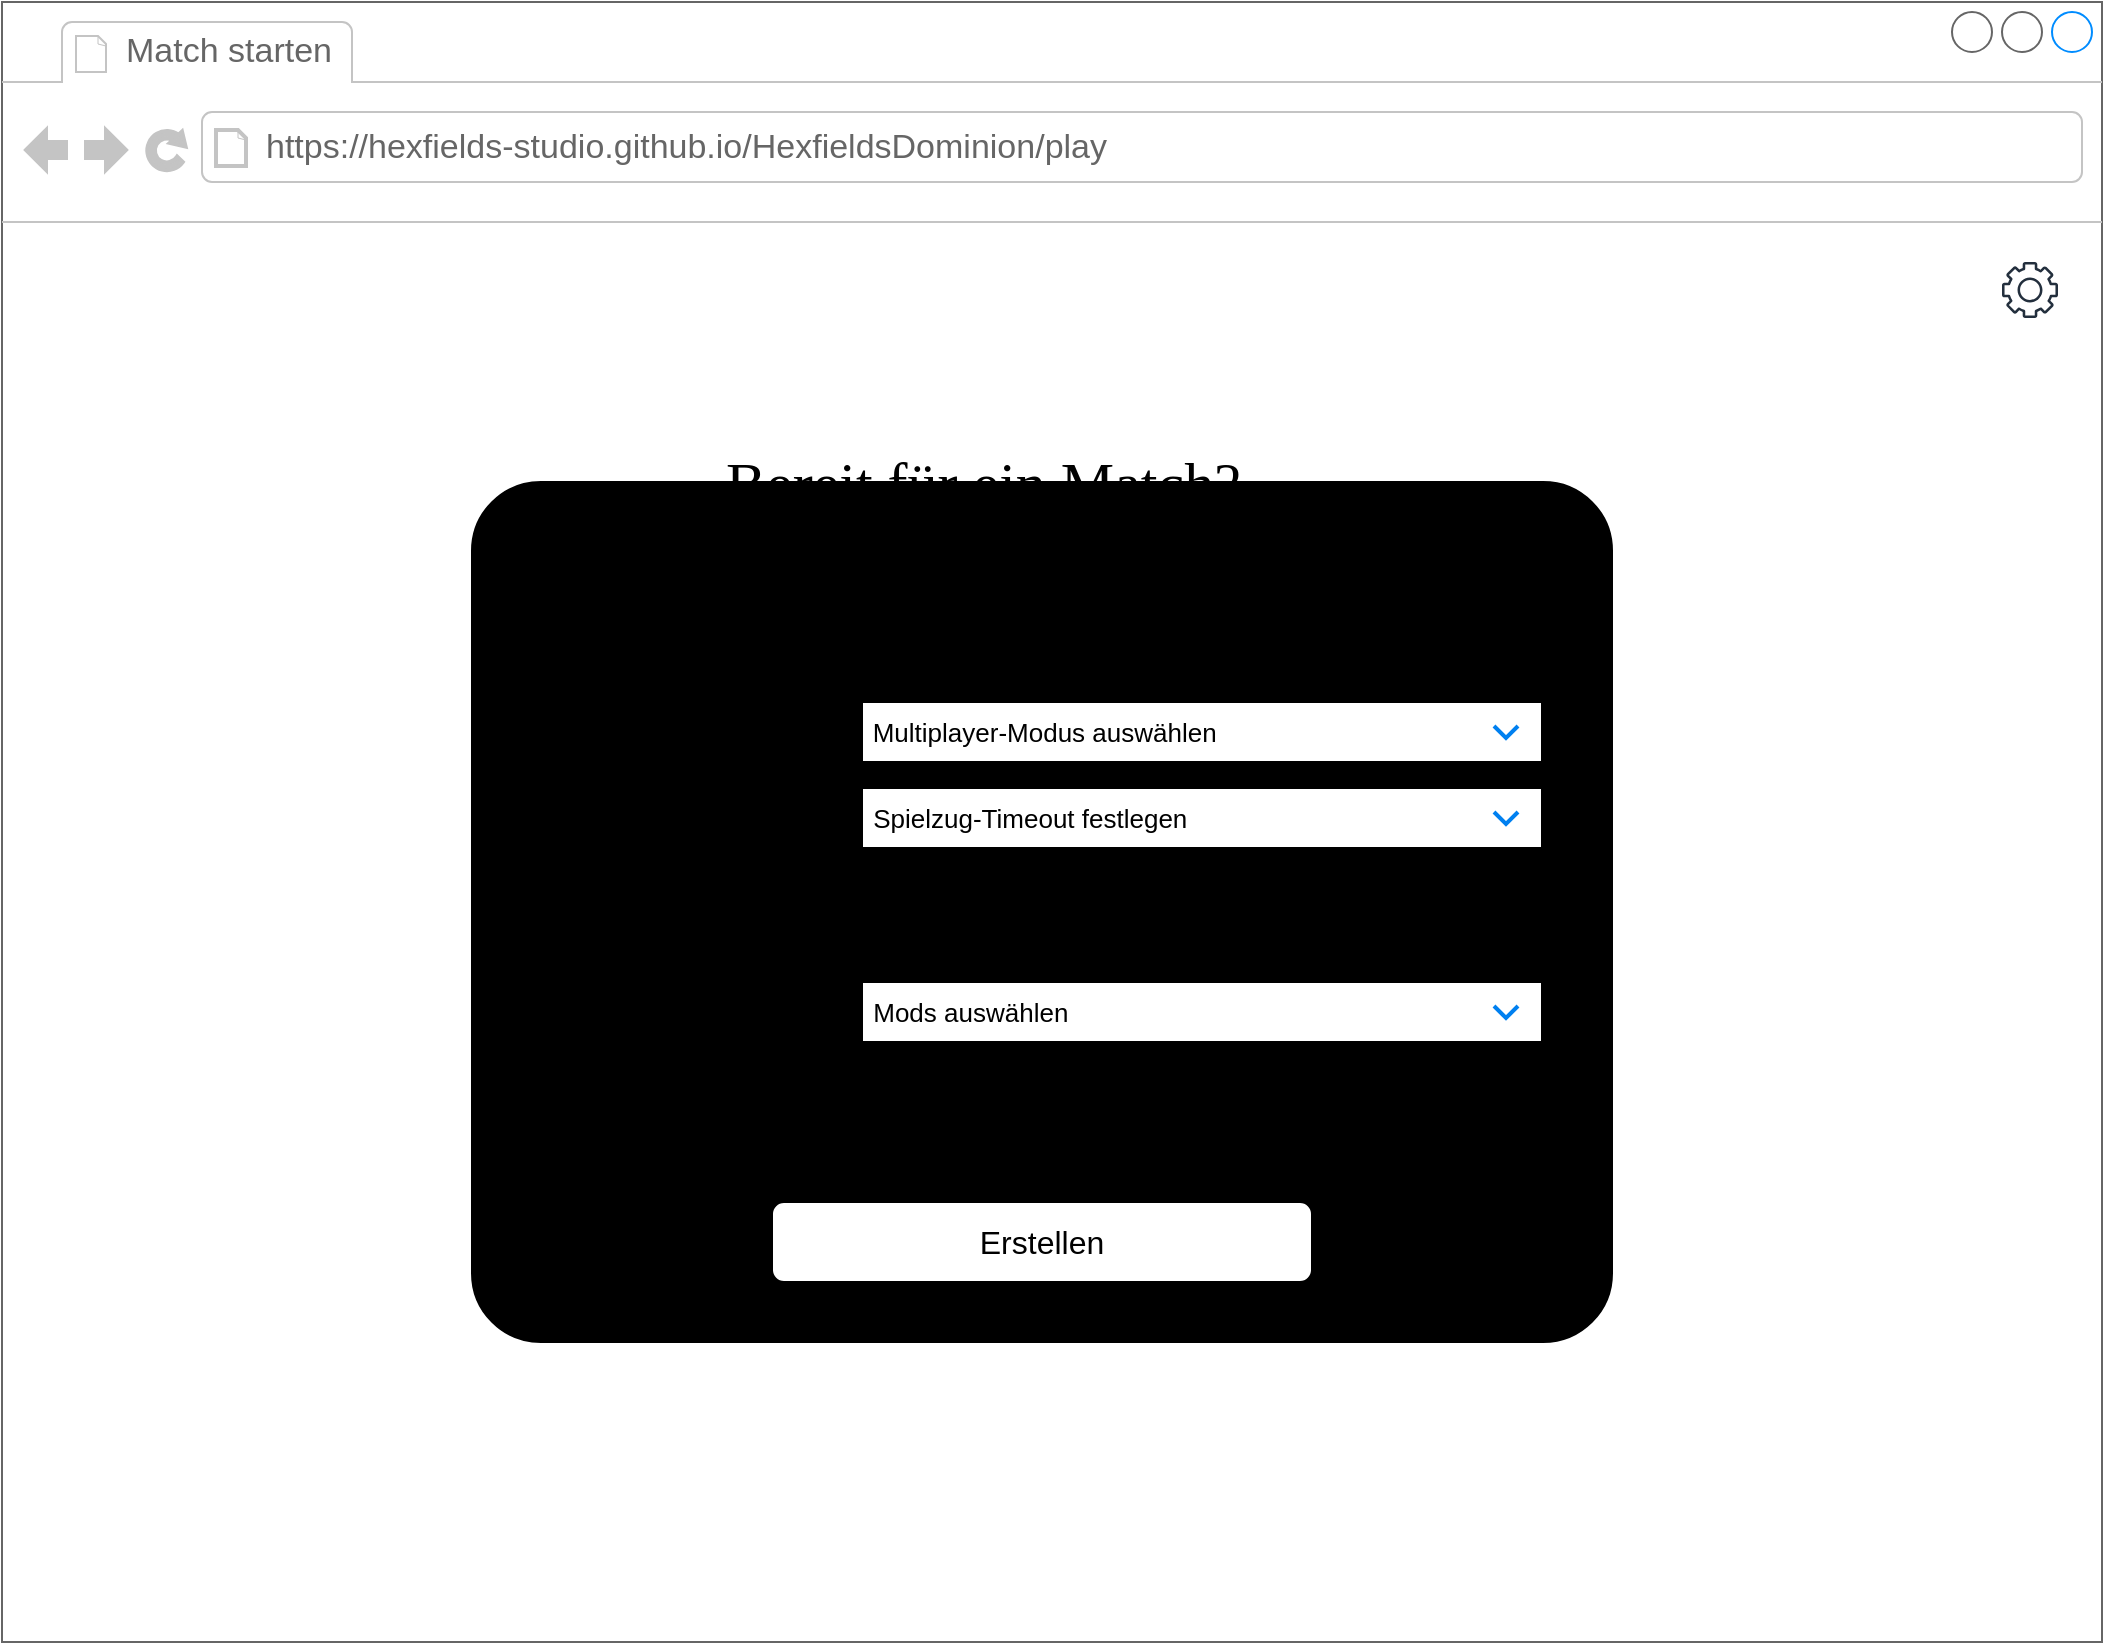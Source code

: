 <mxfile version="28.2.8">
  <diagram name="Page-1" id="2cc2dc42-3aac-f2a9-1cec-7a8b7cbee084">
    <mxGraphModel dx="1389" dy="749" grid="1" gridSize="10" guides="1" tooltips="1" connect="1" arrows="1" fold="1" page="1" pageScale="1" pageWidth="1100" pageHeight="850" background="none" math="0" shadow="0">
      <root>
        <mxCell id="0" />
        <mxCell id="1" parent="0" />
        <mxCell id="7026571954dc6520-1" value="" style="strokeWidth=1;shadow=0;dashed=0;align=center;html=1;shape=mxgraph.mockup.containers.browserWindow;rSize=0;strokeColor=#666666;mainText=,;recursiveResize=0;rounded=0;labelBackgroundColor=none;fontFamily=Verdana;fontSize=12" parent="1" vertex="1">
          <mxGeometry x="30" y="20" width="1050" height="820" as="geometry" />
        </mxCell>
        <mxCell id="7026571954dc6520-2" value="Match starten" style="strokeWidth=1;shadow=0;dashed=0;align=center;html=1;shape=mxgraph.mockup.containers.anchor;fontSize=17;fontColor=#666666;align=left;" parent="7026571954dc6520-1" vertex="1">
          <mxGeometry x="60" y="12" width="110" height="26" as="geometry" />
        </mxCell>
        <mxCell id="7026571954dc6520-3" value="https://hexfields-studio.github.io/HexfieldsDominion/play" style="strokeWidth=1;shadow=0;dashed=0;align=center;html=1;shape=mxgraph.mockup.containers.anchor;rSize=0;fontSize=17;fontColor=#666666;align=left;" parent="7026571954dc6520-1" vertex="1">
          <mxGeometry x="130" y="60" width="250" height="26" as="geometry" />
        </mxCell>
        <mxCell id="7026571954dc6520-4" value="Bereit für ein Match?" style="text;html=1;points=[];align=left;verticalAlign=top;spacingTop=-4;fontSize=30;fontFamily=Verdana" parent="7026571954dc6520-1" vertex="1">
          <mxGeometry x="360" y="220" width="320" height="40" as="geometry" />
        </mxCell>
        <mxCell id="fFjievGGbrHmdc-88DgR-1" value="&lt;font style=&quot;font-size: 25px;&quot;&gt;Lobby erstellen&lt;/font&gt;" style="rounded=1;whiteSpace=wrap;html=1;fillColor=#0050ef;fontColor=#ffffff;strokeColor=#001DBC;" parent="7026571954dc6520-1" vertex="1">
          <mxGeometry x="320" y="340" width="400" height="40" as="geometry" />
        </mxCell>
        <mxCell id="fFjievGGbrHmdc-88DgR-2" value="&lt;font style=&quot;font-size: 25px;&quot;&gt;Lobby beitreten&lt;/font&gt;" style="rounded=1;whiteSpace=wrap;html=1;fillColor=#008a00;fontColor=#ffffff;strokeColor=#005700;" parent="7026571954dc6520-1" vertex="1">
          <mxGeometry x="320" y="450" width="400" height="40" as="geometry" />
        </mxCell>
        <mxCell id="fFjievGGbrHmdc-88DgR-3" value="" style="sketch=0;outlineConnect=0;fontColor=#232F3E;gradientColor=none;fillColor=#232F3D;strokeColor=none;dashed=0;verticalLabelPosition=bottom;verticalAlign=top;align=center;html=1;fontSize=12;fontStyle=0;aspect=fixed;pointerEvents=1;shape=mxgraph.aws4.gear;" parent="7026571954dc6520-1" vertex="1">
          <mxGeometry x="1000" y="130" width="28" height="28" as="geometry" />
        </mxCell>
        <mxCell id="fFjievGGbrHmdc-88DgR-4" value="" style="rounded=1;whiteSpace=wrap;html=1;fillColor=light-dark(#000000,#1A1A1A);shadow=0;glass=0;perimeterSpacing=0;strokeColor=light-dark(#000000, #6e6e6e);arcSize=8;" parent="7026571954dc6520-1" vertex="1">
          <mxGeometry x="235" y="240" width="570" height="430" as="geometry" />
        </mxCell>
        <mxCell id="fFjievGGbrHmdc-88DgR-5" value="&lt;font style=&quot;font-size: 26px;&quot;&gt;Lobby erstellen&lt;/font&gt;" style="text;html=1;points=[];align=left;verticalAlign=top;spacingTop=-4;fontSize=30;fontFamily=Verdana" parent="7026571954dc6520-1" vertex="1">
          <mxGeometry x="416" y="250" width="208" height="40" as="geometry" />
        </mxCell>
        <mxCell id="fFjievGGbrHmdc-88DgR-6" value="&lt;font style=&quot;font-size: 16px;&quot;&gt;Erstellen&lt;/font&gt;" style="rounded=1;whiteSpace=wrap;html=1;" parent="7026571954dc6520-1" vertex="1">
          <mxGeometry x="385" y="600" width="270" height="40" as="geometry" />
        </mxCell>
        <mxCell id="fFjievGGbrHmdc-88DgR-8" value="" style="shape=mxgraph.sysml.x;" parent="7026571954dc6520-1" vertex="1">
          <mxGeometry x="758" y="260" width="20" height="20" as="geometry" />
        </mxCell>
        <mxCell id="fFjievGGbrHmdc-88DgR-12" value="&lt;font style=&quot;font-size: 15px;&quot;&gt;Multiplayer-Modus&lt;/font&gt;" style="text;html=1;whiteSpace=wrap;strokeColor=none;fillColor=none;align=left;verticalAlign=middle;rounded=0;" parent="7026571954dc6520-1" vertex="1">
          <mxGeometry x="260" y="350" width="150" height="30" as="geometry" />
        </mxCell>
        <mxCell id="fFjievGGbrHmdc-88DgR-13" value="&lt;div align=&quot;left&quot;&gt;&amp;nbsp;&lt;font style=&quot;font-size: 13px; color: light-dark(rgb(0, 0, 0), rgb(102, 102, 102));&quot;&gt;Multiplayer-Modus auswählen&lt;/font&gt;&lt;/div&gt;" style="rounded=0;whiteSpace=wrap;html=1;align=left;" parent="7026571954dc6520-1" vertex="1">
          <mxGeometry x="430" y="350" width="340" height="30" as="geometry" />
        </mxCell>
        <mxCell id="fFjievGGbrHmdc-88DgR-14" value="&lt;font style=&quot;font-size: 15px;&quot;&gt;Spielzug-Timeout&lt;/font&gt;" style="text;html=1;whiteSpace=wrap;strokeColor=none;fillColor=none;align=left;verticalAlign=middle;rounded=0;" parent="7026571954dc6520-1" vertex="1">
          <mxGeometry x="260" y="393" width="150" height="30" as="geometry" />
        </mxCell>
        <mxCell id="fFjievGGbrHmdc-88DgR-15" value="&lt;div align=&quot;left&quot;&gt;&lt;font style=&quot;font-size: 13px; color: light-dark(rgb(0, 0, 0), rgb(102, 102, 102));&quot;&gt;&amp;nbsp;Spielzug-Timeout festlegen&lt;/font&gt;&lt;/div&gt;" style="rounded=0;whiteSpace=wrap;html=1;align=left;" parent="7026571954dc6520-1" vertex="1">
          <mxGeometry x="430" y="393" width="340" height="30" as="geometry" />
        </mxCell>
        <mxCell id="fFjievGGbrHmdc-88DgR-28" value="" style="html=1;verticalLabelPosition=bottom;labelBackgroundColor=#ffffff;verticalAlign=top;shadow=0;dashed=0;strokeWidth=2;shape=mxgraph.ios7.misc.down;strokeColor=#0080f0;" parent="7026571954dc6520-1" vertex="1">
          <mxGeometry x="746" y="362" width="12" height="6" as="geometry" />
        </mxCell>
        <mxCell id="fFjievGGbrHmdc-88DgR-29" value="" style="html=1;verticalLabelPosition=bottom;labelBackgroundColor=#ffffff;verticalAlign=top;shadow=0;dashed=0;strokeWidth=2;shape=mxgraph.ios7.misc.down;strokeColor=#0080f0;" parent="7026571954dc6520-1" vertex="1">
          <mxGeometry x="746" y="405" width="12" height="6" as="geometry" />
        </mxCell>
        <mxCell id="fFjievGGbrHmdc-88DgR-30" value="&lt;font style=&quot;font-size: 15px;&quot;&gt;Mods&lt;/font&gt;" style="text;html=1;whiteSpace=wrap;strokeColor=none;fillColor=none;align=left;verticalAlign=middle;rounded=0;" parent="7026571954dc6520-1" vertex="1">
          <mxGeometry x="260" y="490" width="150" height="30" as="geometry" />
        </mxCell>
        <mxCell id="fFjievGGbrHmdc-88DgR-31" value="&lt;div align=&quot;left&quot;&gt;&lt;font style=&quot;font-size: 13px; color: light-dark(rgb(0, 0, 0), rgb(102, 102, 102));&quot;&gt;&amp;nbsp;Mods auswählen&lt;/font&gt;&lt;/div&gt;" style="rounded=0;whiteSpace=wrap;html=1;align=left;" parent="7026571954dc6520-1" vertex="1">
          <mxGeometry x="430" y="490" width="340" height="30" as="geometry" />
        </mxCell>
        <mxCell id="fFjievGGbrHmdc-88DgR-32" value="" style="html=1;verticalLabelPosition=bottom;labelBackgroundColor=#ffffff;verticalAlign=top;shadow=0;dashed=0;strokeWidth=2;shape=mxgraph.ios7.misc.down;strokeColor=#0080f0;" parent="7026571954dc6520-1" vertex="1">
          <mxGeometry x="746" y="502" width="12" height="6" as="geometry" />
        </mxCell>
      </root>
    </mxGraphModel>
  </diagram>
</mxfile>
